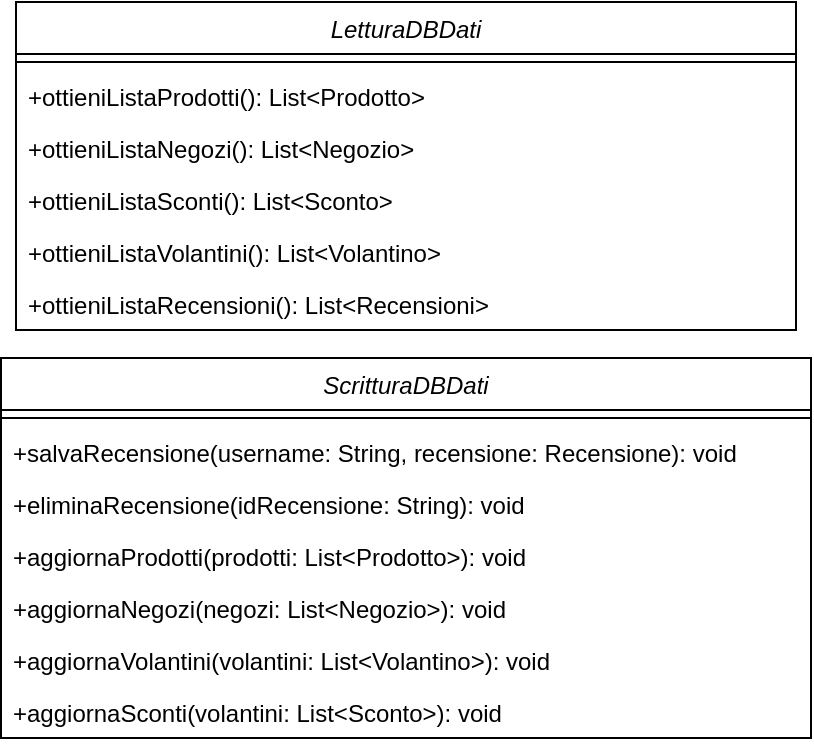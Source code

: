 <mxfile version="14.6.13" type="device"><diagram id="ByYevOvmitLi9uZkYDWh" name="Pagina-1"><mxGraphModel dx="460" dy="813" grid="1" gridSize="10" guides="1" tooltips="1" connect="1" arrows="1" fold="1" page="1" pageScale="1" pageWidth="1169" pageHeight="827" math="0" shadow="0"><root><mxCell id="0"/><mxCell id="1" parent="0"/><mxCell id="Kws9SPXv3FJr87U5j5S5-1" value="LetturaDBDati" style="swimlane;fontStyle=2;align=center;verticalAlign=top;childLayout=stackLayout;horizontal=1;startSize=26;horizontalStack=0;resizeParent=1;resizeLast=0;collapsible=1;marginBottom=0;rounded=0;shadow=0;strokeWidth=1;" parent="1" vertex="1"><mxGeometry x="425" y="30" width="390" height="164" as="geometry"><mxRectangle x="-140" y="400" width="160" height="26" as="alternateBounds"/></mxGeometry></mxCell><mxCell id="Kws9SPXv3FJr87U5j5S5-2" value="" style="line;html=1;strokeWidth=1;align=left;verticalAlign=middle;spacingTop=-1;spacingLeft=3;spacingRight=3;rotatable=0;labelPosition=right;points=[];portConstraint=eastwest;" parent="Kws9SPXv3FJr87U5j5S5-1" vertex="1"><mxGeometry y="26" width="390" height="8" as="geometry"/></mxCell><mxCell id="Kws9SPXv3FJr87U5j5S5-3" value="+ottieniListaProdotti(): List&lt;Prodotto&gt;" style="text;align=left;verticalAlign=top;spacingLeft=4;spacingRight=4;overflow=hidden;rotatable=0;points=[[0,0.5],[1,0.5]];portConstraint=eastwest;" parent="Kws9SPXv3FJr87U5j5S5-1" vertex="1"><mxGeometry y="34" width="390" height="26" as="geometry"/></mxCell><mxCell id="Kws9SPXv3FJr87U5j5S5-4" value="+ottieniListaNegozi(): List&lt;Negozio&gt;" style="text;align=left;verticalAlign=top;spacingLeft=4;spacingRight=4;overflow=hidden;rotatable=0;points=[[0,0.5],[1,0.5]];portConstraint=eastwest;" parent="Kws9SPXv3FJr87U5j5S5-1" vertex="1"><mxGeometry y="60" width="390" height="26" as="geometry"/></mxCell><mxCell id="Kws9SPXv3FJr87U5j5S5-5" value="+ottieniListaSconti(): List&lt;Sconto&gt;" style="text;align=left;verticalAlign=top;spacingLeft=4;spacingRight=4;overflow=hidden;rotatable=0;points=[[0,0.5],[1,0.5]];portConstraint=eastwest;" parent="Kws9SPXv3FJr87U5j5S5-1" vertex="1"><mxGeometry y="86" width="390" height="26" as="geometry"/></mxCell><mxCell id="Kws9SPXv3FJr87U5j5S5-6" value="+ottieniListaVolantini(): List&lt;Volantino&gt;" style="text;align=left;verticalAlign=top;spacingLeft=4;spacingRight=4;overflow=hidden;rotatable=0;points=[[0,0.5],[1,0.5]];portConstraint=eastwest;" parent="Kws9SPXv3FJr87U5j5S5-1" vertex="1"><mxGeometry y="112" width="390" height="26" as="geometry"/></mxCell><mxCell id="Kws9SPXv3FJr87U5j5S5-7" value="+ottieniListaRecensioni(): List&lt;Recensioni&gt;" style="text;align=left;verticalAlign=top;spacingLeft=4;spacingRight=4;overflow=hidden;rotatable=0;points=[[0,0.5],[1,0.5]];portConstraint=eastwest;" parent="Kws9SPXv3FJr87U5j5S5-1" vertex="1"><mxGeometry y="138" width="390" height="26" as="geometry"/></mxCell><mxCell id="Kws9SPXv3FJr87U5j5S5-8" value="ScritturaDBDati" style="swimlane;fontStyle=2;align=center;verticalAlign=top;childLayout=stackLayout;horizontal=1;startSize=26;horizontalStack=0;resizeParent=1;resizeLast=0;collapsible=1;marginBottom=0;rounded=0;shadow=0;strokeWidth=1;" parent="1" vertex="1"><mxGeometry x="417.5" y="208" width="405" height="190" as="geometry"><mxRectangle x="960" y="120" width="160" height="26" as="alternateBounds"/></mxGeometry></mxCell><mxCell id="Kws9SPXv3FJr87U5j5S5-9" value="" style="line;html=1;strokeWidth=1;align=left;verticalAlign=middle;spacingTop=-1;spacingLeft=3;spacingRight=3;rotatable=0;labelPosition=right;points=[];portConstraint=eastwest;" parent="Kws9SPXv3FJr87U5j5S5-8" vertex="1"><mxGeometry y="26" width="405" height="8" as="geometry"/></mxCell><mxCell id="Kws9SPXv3FJr87U5j5S5-10" value="+salvaRecensione(username: String, recensione: Recensione): void" style="text;align=left;verticalAlign=top;spacingLeft=4;spacingRight=4;overflow=hidden;rotatable=0;points=[[0,0.5],[1,0.5]];portConstraint=eastwest;" parent="Kws9SPXv3FJr87U5j5S5-8" vertex="1"><mxGeometry y="34" width="405" height="26" as="geometry"/></mxCell><mxCell id="lC1c0VYNP4N0PWPB2SiO-1" value="+eliminaRecensione(idRecensione: String): void" style="text;align=left;verticalAlign=top;spacingLeft=4;spacingRight=4;overflow=hidden;rotatable=0;points=[[0,0.5],[1,0.5]];portConstraint=eastwest;" vertex="1" parent="Kws9SPXv3FJr87U5j5S5-8"><mxGeometry y="60" width="405" height="26" as="geometry"/></mxCell><mxCell id="Kws9SPXv3FJr87U5j5S5-11" value="+aggiornaProdotti(prodotti: List&lt;Prodotto&gt;): void" style="text;align=left;verticalAlign=top;spacingLeft=4;spacingRight=4;overflow=hidden;rotatable=0;points=[[0,0.5],[1,0.5]];portConstraint=eastwest;" parent="Kws9SPXv3FJr87U5j5S5-8" vertex="1"><mxGeometry y="86" width="405" height="26" as="geometry"/></mxCell><mxCell id="Kws9SPXv3FJr87U5j5S5-12" value="+aggiornaNegozi(negozi: List&lt;Negozio&gt;): void" style="text;align=left;verticalAlign=top;spacingLeft=4;spacingRight=4;overflow=hidden;rotatable=0;points=[[0,0.5],[1,0.5]];portConstraint=eastwest;" parent="Kws9SPXv3FJr87U5j5S5-8" vertex="1"><mxGeometry y="112" width="405" height="26" as="geometry"/></mxCell><mxCell id="Kws9SPXv3FJr87U5j5S5-13" value="+aggiornaVolantini(volantini: List&lt;Volantino&gt;): void" style="text;align=left;verticalAlign=top;spacingLeft=4;spacingRight=4;overflow=hidden;rotatable=0;points=[[0,0.5],[1,0.5]];portConstraint=eastwest;" parent="Kws9SPXv3FJr87U5j5S5-8" vertex="1"><mxGeometry y="138" width="405" height="26" as="geometry"/></mxCell><mxCell id="Kws9SPXv3FJr87U5j5S5-14" value="+aggiornaSconti(volantini: List&lt;Sconto&gt;): void" style="text;align=left;verticalAlign=top;spacingLeft=4;spacingRight=4;overflow=hidden;rotatable=0;points=[[0,0.5],[1,0.5]];portConstraint=eastwest;" parent="Kws9SPXv3FJr87U5j5S5-8" vertex="1"><mxGeometry y="164" width="405" height="26" as="geometry"/></mxCell></root></mxGraphModel></diagram></mxfile>